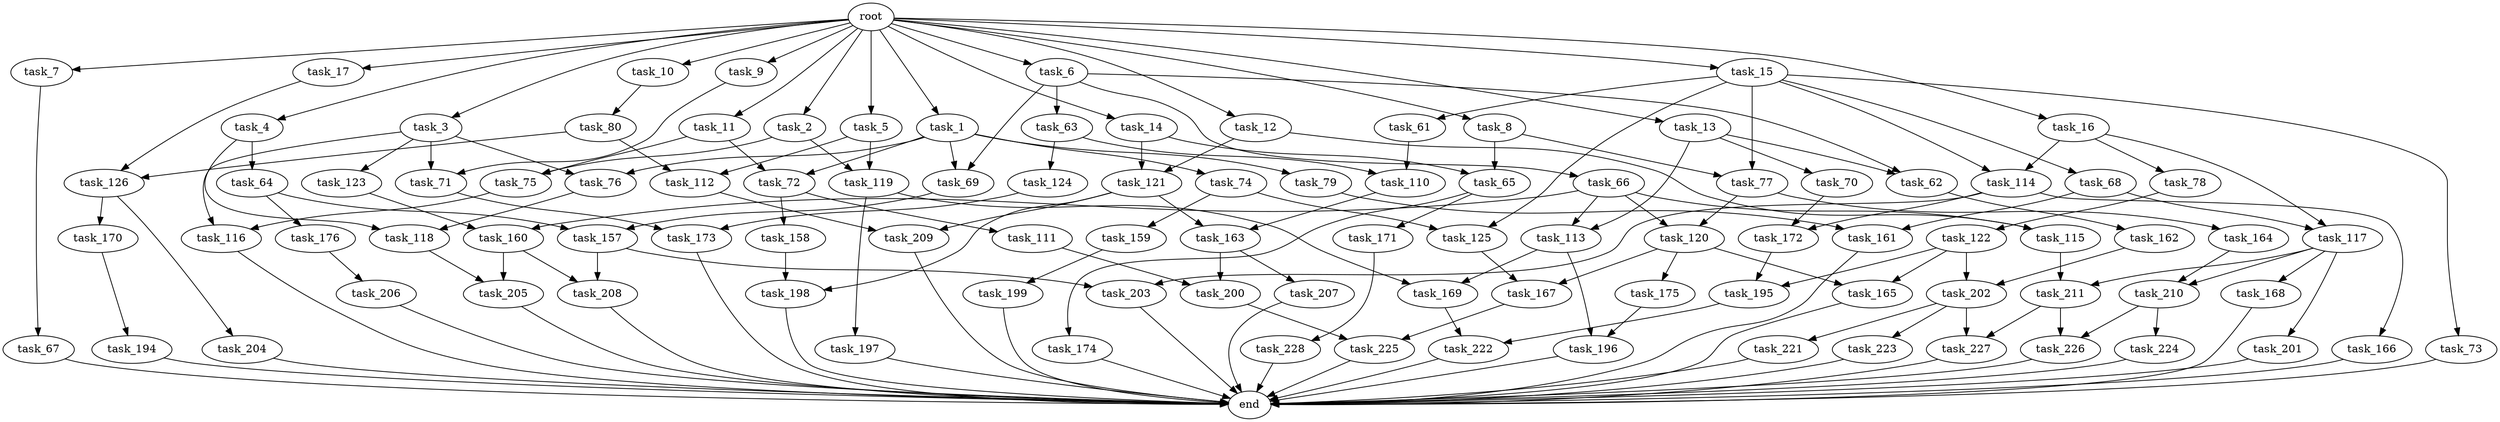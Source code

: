 digraph G {
  task_11 [size="2.048000"];
  task_175 [size="274877906.944000"];
  task_171 [size="154618822.656000"];
  task_195 [size="1666447310.848000"];
  task_64 [size="618475290.624000"];
  task_17 [size="2.048000"];
  task_202 [size="1116691496.960000"];
  task_126 [size="893353197.568000"];
  task_69 [size="1460288880.640000"];
  task_174 [size="154618822.656000"];
  task_209 [size="858993459.200000"];
  task_199 [size="1717986918.400000"];
  task_73 [size="1391569403.904000"];
  task_124 [size="274877906.944000"];
  task_197 [size="1717986918.400000"];
  task_224 [size="1099511627.776000"];
  task_7 [size="2.048000"];
  task_113 [size="584115552.256000"];
  task_228 [size="1391569403.904000"];
  task_67 [size="1717986918.400000"];
  task_158 [size="618475290.624000"];
  task_157 [size="1546188226.560000"];
  task_205 [size="1374389534.720000"];
  task_115 [size="773094113.280000"];
  task_116 [size="1821066133.504000"];
  end [size="0.000000"];
  task_176 [size="154618822.656000"];
  task_206 [size="618475290.624000"];
  task_79 [size="1391569403.904000"];
  task_203 [size="1236950581.248000"];
  task_63 [size="68719476.736000"];
  task_61 [size="1391569403.904000"];
  task_225 [size="2199023255.552000"];
  task_119 [size="1941325217.792000"];
  task_196 [size="1666447310.848000"];
  task_72 [size="1821066133.504000"];
  task_121 [size="2336462209.024000"];
  task_112 [size="1116691496.960000"];
  task_198 [size="498216206.336000"];
  task_3 [size="2.048000"];
  task_80 [size="1391569403.904000"];
  task_207 [size="1391569403.904000"];
  task_14 [size="2.048000"];
  task_62 [size="498216206.336000"];
  task_125 [size="1460288880.640000"];
  task_223 [size="1099511627.776000"];
  task_120 [size="223338299.392000"];
  task_9 [size="2.048000"];
  task_8 [size="2.048000"];
  task_75 [size="1529008357.376000"];
  root [size="0.000000"];
  task_161 [size="1047972020.224000"];
  task_165 [size="549755813.888000"];
  task_4 [size="2.048000"];
  task_70 [size="429496729.600000"];
  task_65 [size="1872605741.056000"];
  task_78 [size="1391569403.904000"];
  task_13 [size="2.048000"];
  task_194 [size="274877906.944000"];
  task_66 [size="68719476.736000"];
  task_210 [size="1254130450.432000"];
  task_5 [size="2.048000"];
  task_169 [size="3109556322.304000"];
  task_204 [size="68719476.736000"];
  task_170 [size="68719476.736000"];
  task_200 [size="2783138807.808000"];
  task_6 [size="2.048000"];
  task_122 [size="154618822.656000"];
  task_172 [size="687194767.360000"];
  task_16 [size="2.048000"];
  task_201 [size="1099511627.776000"];
  task_117 [size="2010044694.528000"];
  task_15 [size="2.048000"];
  task_166 [size="618475290.624000"];
  task_10 [size="2.048000"];
  task_118 [size="1236950581.248000"];
  task_110 [size="893353197.568000"];
  task_211 [size="1374389534.720000"];
  task_74 [size="1391569403.904000"];
  task_173 [size="429496729.600000"];
  task_221 [size="1099511627.776000"];
  task_160 [size="584115552.256000"];
  task_1 [size="2.048000"];
  task_208 [size="1717986918.400000"];
  task_222 [size="1047972020.224000"];
  task_159 [size="68719476.736000"];
  task_68 [size="1391569403.904000"];
  task_227 [size="2491081031.680000"];
  task_168 [size="1099511627.776000"];
  task_2 [size="2.048000"];
  task_71 [size="2491081031.680000"];
  task_164 [size="68719476.736000"];
  task_114 [size="2783138807.808000"];
  task_12 [size="2.048000"];
  task_111 [size="618475290.624000"];
  task_167 [size="1666447310.848000"];
  task_163 [size="704374636.544000"];
  task_123 [size="1391569403.904000"];
  task_226 [size="2491081031.680000"];
  task_162 [size="429496729.600000"];
  task_77 [size="1546188226.560000"];
  task_76 [size="2783138807.808000"];

  task_11 -> task_72 [size="209715200.000000"];
  task_11 -> task_75 [size="209715200.000000"];
  task_175 -> task_196 [size="134217728.000000"];
  task_171 -> task_228 [size="679477248.000000"];
  task_195 -> task_222 [size="301989888.000000"];
  task_64 -> task_157 [size="75497472.000000"];
  task_64 -> task_176 [size="75497472.000000"];
  task_17 -> task_126 [size="301989888.000000"];
  task_202 -> task_223 [size="536870912.000000"];
  task_202 -> task_227 [size="536870912.000000"];
  task_202 -> task_221 [size="536870912.000000"];
  task_126 -> task_204 [size="33554432.000000"];
  task_126 -> task_170 [size="33554432.000000"];
  task_69 -> task_157 [size="679477248.000000"];
  task_174 -> end [size="1.000000"];
  task_209 -> end [size="1.000000"];
  task_199 -> end [size="1.000000"];
  task_73 -> end [size="1.000000"];
  task_124 -> task_173 [size="134217728.000000"];
  task_197 -> end [size="1.000000"];
  task_224 -> end [size="1.000000"];
  task_7 -> task_67 [size="838860800.000000"];
  task_113 -> task_169 [size="679477248.000000"];
  task_113 -> task_196 [size="679477248.000000"];
  task_228 -> end [size="1.000000"];
  task_67 -> end [size="1.000000"];
  task_158 -> task_198 [size="33554432.000000"];
  task_157 -> task_203 [size="301989888.000000"];
  task_157 -> task_208 [size="301989888.000000"];
  task_205 -> end [size="1.000000"];
  task_115 -> task_211 [size="134217728.000000"];
  task_116 -> end [size="1.000000"];
  task_176 -> task_206 [size="301989888.000000"];
  task_206 -> end [size="1.000000"];
  task_79 -> task_161 [size="209715200.000000"];
  task_203 -> end [size="1.000000"];
  task_63 -> task_110 [size="134217728.000000"];
  task_63 -> task_124 [size="134217728.000000"];
  task_61 -> task_110 [size="301989888.000000"];
  task_225 -> end [size="1.000000"];
  task_119 -> task_197 [size="838860800.000000"];
  task_119 -> task_169 [size="838860800.000000"];
  task_196 -> end [size="1.000000"];
  task_72 -> task_111 [size="301989888.000000"];
  task_72 -> task_158 [size="301989888.000000"];
  task_121 -> task_209 [size="209715200.000000"];
  task_121 -> task_198 [size="209715200.000000"];
  task_121 -> task_163 [size="209715200.000000"];
  task_112 -> task_209 [size="209715200.000000"];
  task_198 -> end [size="1.000000"];
  task_3 -> task_123 [size="679477248.000000"];
  task_3 -> task_116 [size="679477248.000000"];
  task_3 -> task_76 [size="679477248.000000"];
  task_3 -> task_71 [size="679477248.000000"];
  task_80 -> task_112 [size="134217728.000000"];
  task_80 -> task_126 [size="134217728.000000"];
  task_207 -> end [size="1.000000"];
  task_14 -> task_65 [size="838860800.000000"];
  task_14 -> task_121 [size="838860800.000000"];
  task_62 -> task_162 [size="209715200.000000"];
  task_125 -> task_167 [size="679477248.000000"];
  task_223 -> end [size="1.000000"];
  task_120 -> task_165 [size="134217728.000000"];
  task_120 -> task_167 [size="134217728.000000"];
  task_120 -> task_175 [size="134217728.000000"];
  task_9 -> task_71 [size="536870912.000000"];
  task_8 -> task_65 [size="75497472.000000"];
  task_8 -> task_77 [size="75497472.000000"];
  task_75 -> task_116 [size="209715200.000000"];
  root -> task_15 [size="1.000000"];
  root -> task_16 [size="1.000000"];
  root -> task_5 [size="1.000000"];
  root -> task_11 [size="1.000000"];
  root -> task_3 [size="1.000000"];
  root -> task_12 [size="1.000000"];
  root -> task_8 [size="1.000000"];
  root -> task_6 [size="1.000000"];
  root -> task_17 [size="1.000000"];
  root -> task_7 [size="1.000000"];
  root -> task_1 [size="1.000000"];
  root -> task_4 [size="1.000000"];
  root -> task_2 [size="1.000000"];
  root -> task_13 [size="1.000000"];
  root -> task_14 [size="1.000000"];
  root -> task_9 [size="1.000000"];
  root -> task_10 [size="1.000000"];
  task_161 -> end [size="1.000000"];
  task_165 -> end [size="1.000000"];
  task_4 -> task_118 [size="301989888.000000"];
  task_4 -> task_64 [size="301989888.000000"];
  task_70 -> task_172 [size="33554432.000000"];
  task_65 -> task_171 [size="75497472.000000"];
  task_65 -> task_174 [size="75497472.000000"];
  task_78 -> task_122 [size="75497472.000000"];
  task_13 -> task_113 [size="209715200.000000"];
  task_13 -> task_62 [size="209715200.000000"];
  task_13 -> task_70 [size="209715200.000000"];
  task_194 -> end [size="1.000000"];
  task_66 -> task_113 [size="75497472.000000"];
  task_66 -> task_120 [size="75497472.000000"];
  task_66 -> task_160 [size="75497472.000000"];
  task_66 -> task_115 [size="75497472.000000"];
  task_210 -> task_224 [size="536870912.000000"];
  task_210 -> task_226 [size="536870912.000000"];
  task_5 -> task_112 [size="411041792.000000"];
  task_5 -> task_119 [size="411041792.000000"];
  task_169 -> task_222 [size="209715200.000000"];
  task_204 -> end [size="1.000000"];
  task_170 -> task_194 [size="134217728.000000"];
  task_200 -> task_225 [size="536870912.000000"];
  task_6 -> task_66 [size="33554432.000000"];
  task_6 -> task_63 [size="33554432.000000"];
  task_6 -> task_62 [size="33554432.000000"];
  task_6 -> task_69 [size="33554432.000000"];
  task_122 -> task_195 [size="134217728.000000"];
  task_122 -> task_165 [size="134217728.000000"];
  task_122 -> task_202 [size="134217728.000000"];
  task_172 -> task_195 [size="679477248.000000"];
  task_16 -> task_78 [size="679477248.000000"];
  task_16 -> task_117 [size="679477248.000000"];
  task_16 -> task_114 [size="679477248.000000"];
  task_201 -> end [size="1.000000"];
  task_117 -> task_201 [size="536870912.000000"];
  task_117 -> task_210 [size="536870912.000000"];
  task_117 -> task_168 [size="536870912.000000"];
  task_117 -> task_211 [size="536870912.000000"];
  task_15 -> task_68 [size="679477248.000000"];
  task_15 -> task_73 [size="679477248.000000"];
  task_15 -> task_61 [size="679477248.000000"];
  task_15 -> task_114 [size="679477248.000000"];
  task_15 -> task_77 [size="679477248.000000"];
  task_15 -> task_125 [size="679477248.000000"];
  task_166 -> end [size="1.000000"];
  task_10 -> task_80 [size="679477248.000000"];
  task_118 -> task_205 [size="134217728.000000"];
  task_110 -> task_163 [size="134217728.000000"];
  task_211 -> task_227 [size="679477248.000000"];
  task_211 -> task_226 [size="679477248.000000"];
  task_74 -> task_125 [size="33554432.000000"];
  task_74 -> task_159 [size="33554432.000000"];
  task_173 -> end [size="1.000000"];
  task_221 -> end [size="1.000000"];
  task_160 -> task_205 [size="536870912.000000"];
  task_160 -> task_208 [size="536870912.000000"];
  task_1 -> task_69 [size="679477248.000000"];
  task_1 -> task_72 [size="679477248.000000"];
  task_1 -> task_76 [size="679477248.000000"];
  task_1 -> task_79 [size="679477248.000000"];
  task_1 -> task_74 [size="679477248.000000"];
  task_208 -> end [size="1.000000"];
  task_222 -> end [size="1.000000"];
  task_159 -> task_199 [size="838860800.000000"];
  task_68 -> task_161 [size="301989888.000000"];
  task_68 -> task_117 [size="301989888.000000"];
  task_227 -> end [size="1.000000"];
  task_168 -> end [size="1.000000"];
  task_2 -> task_75 [size="536870912.000000"];
  task_2 -> task_119 [size="536870912.000000"];
  task_71 -> task_173 [size="75497472.000000"];
  task_164 -> task_210 [size="75497472.000000"];
  task_114 -> task_166 [size="301989888.000000"];
  task_114 -> task_172 [size="301989888.000000"];
  task_114 -> task_203 [size="301989888.000000"];
  task_12 -> task_121 [size="301989888.000000"];
  task_12 -> task_115 [size="301989888.000000"];
  task_111 -> task_200 [size="679477248.000000"];
  task_167 -> task_225 [size="536870912.000000"];
  task_163 -> task_200 [size="679477248.000000"];
  task_163 -> task_207 [size="679477248.000000"];
  task_123 -> task_160 [size="209715200.000000"];
  task_226 -> end [size="1.000000"];
  task_162 -> task_202 [size="411041792.000000"];
  task_77 -> task_164 [size="33554432.000000"];
  task_77 -> task_120 [size="33554432.000000"];
  task_76 -> task_118 [size="301989888.000000"];
}
